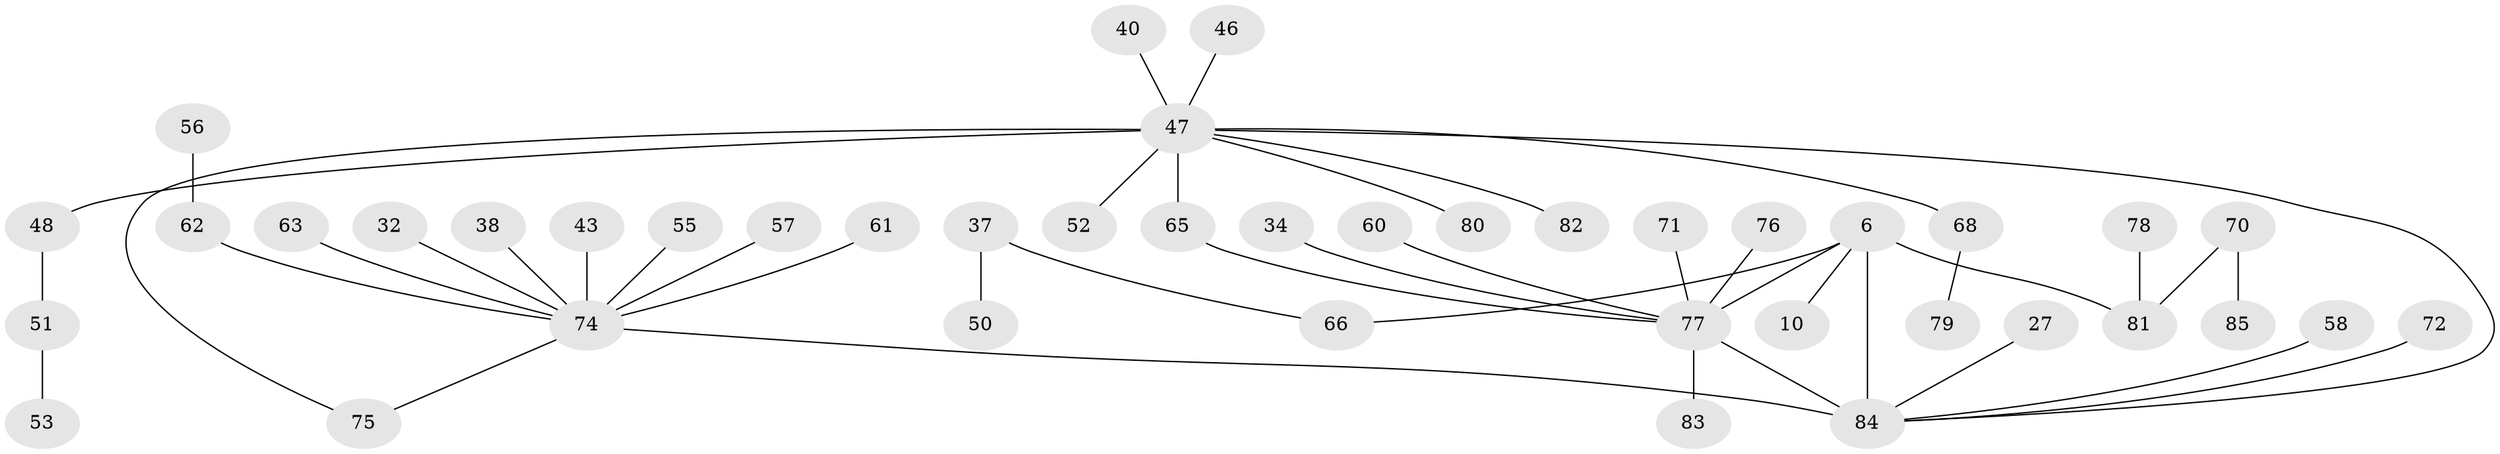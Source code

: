 // original degree distribution, {7: 0.023529411764705882, 5: 0.03529411764705882, 3: 0.15294117647058825, 4: 0.08235294117647059, 6: 0.023529411764705882, 1: 0.4235294117647059, 2: 0.25882352941176473}
// Generated by graph-tools (version 1.1) at 2025/41/03/09/25 04:41:07]
// undirected, 42 vertices, 44 edges
graph export_dot {
graph [start="1"]
  node [color=gray90,style=filled];
  6 [super="+4"];
  10;
  27;
  32;
  34;
  37;
  38;
  40;
  43;
  46;
  47 [super="+42"];
  48 [super="+20+29+30"];
  50;
  51;
  52;
  53;
  55;
  56;
  57 [super="+25"];
  58;
  60 [super="+22"];
  61;
  62 [super="+9+41+45"];
  63;
  65 [super="+44+31+54"];
  66 [super="+36"];
  68;
  70;
  71;
  72;
  74 [super="+2+14+15+19+35"];
  75;
  76;
  77 [super="+67+73+59+39+28+33"];
  78;
  79;
  80;
  81 [super="+24+49"];
  82;
  83;
  84 [super="+1+69"];
  85;
  6 -- 84 [weight=3];
  6 -- 10;
  6 -- 66;
  6 -- 77 [weight=3];
  6 -- 81;
  27 -- 84;
  32 -- 74;
  34 -- 77;
  37 -- 50;
  37 -- 66;
  38 -- 74;
  40 -- 47;
  43 -- 74;
  46 -- 47;
  47 -- 68;
  47 -- 82;
  47 -- 75;
  47 -- 65;
  47 -- 80;
  47 -- 48 [weight=2];
  47 -- 52;
  47 -- 84;
  48 -- 51;
  51 -- 53;
  55 -- 74;
  56 -- 62;
  57 -- 74;
  58 -- 84;
  60 -- 77;
  61 -- 74;
  62 -- 74;
  63 -- 74;
  65 -- 77;
  68 -- 79;
  70 -- 85;
  70 -- 81;
  71 -- 77;
  72 -- 84 [weight=2];
  74 -- 84 [weight=2];
  74 -- 75;
  76 -- 77;
  77 -- 83;
  77 -- 84;
  78 -- 81;
}
